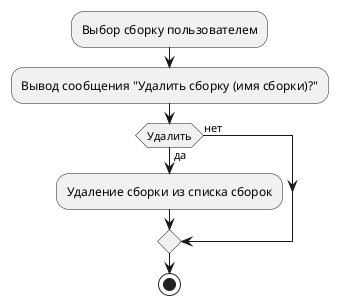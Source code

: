 @startuml activity4
:Выбор сборку пользователем;
:Вывод сообщения "Удалить сборку (имя сборки)?";
if (Удалить) then (да)
    :Удаление сборки из списка сборок;
else (нет)
endif
stop
@enduml